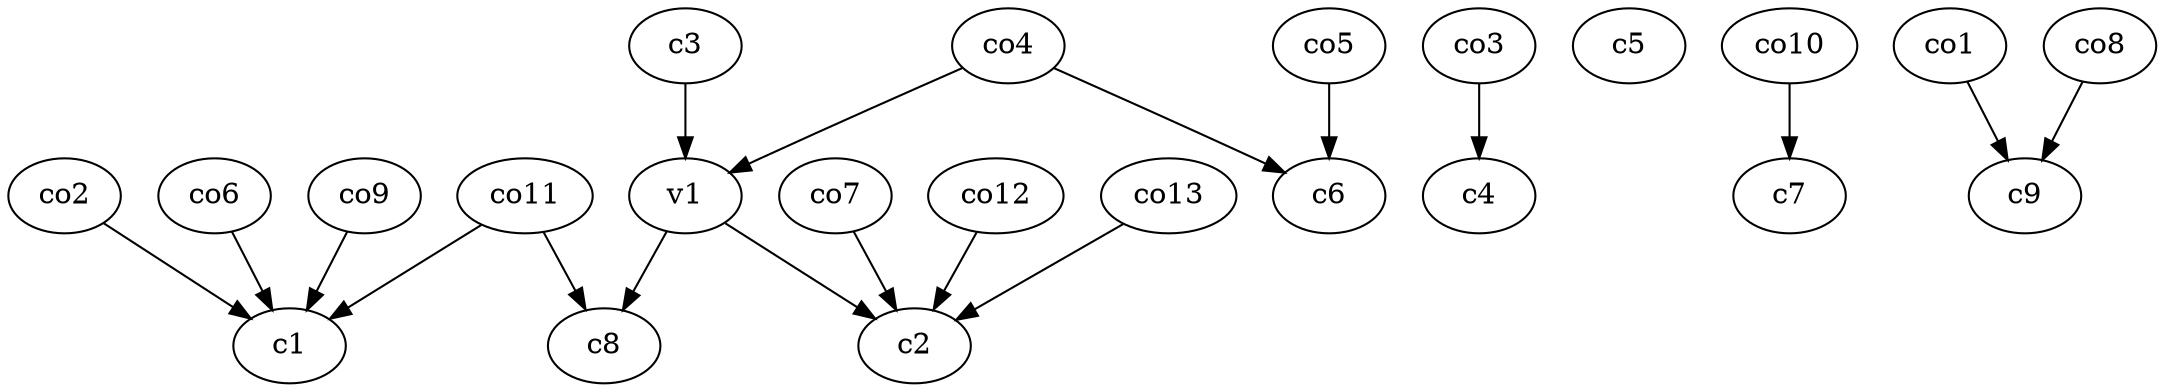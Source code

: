 strict digraph  {
c1;
c2;
c3;
c4;
c5;
c6;
c7;
c8;
c9;
v1;
co1;
co2;
co3;
co4;
co5;
co6;
co7;
co8;
co9;
co10;
co11;
co12;
co13;
c3 -> v1  [weight=1];
v1 -> c8  [weight=1];
v1 -> c2  [weight=1];
co1 -> c9  [weight=1];
co2 -> c1  [weight=1];
co3 -> c4  [weight=1];
co4 -> c6  [weight=1];
co4 -> v1  [weight=1];
co5 -> c6  [weight=1];
co6 -> c1  [weight=1];
co7 -> c2  [weight=1];
co8 -> c9  [weight=1];
co9 -> c1  [weight=1];
co10 -> c7  [weight=1];
co11 -> c8  [weight=1];
co11 -> c1  [weight=1];
co12 -> c2  [weight=1];
co13 -> c2  [weight=1];
}
